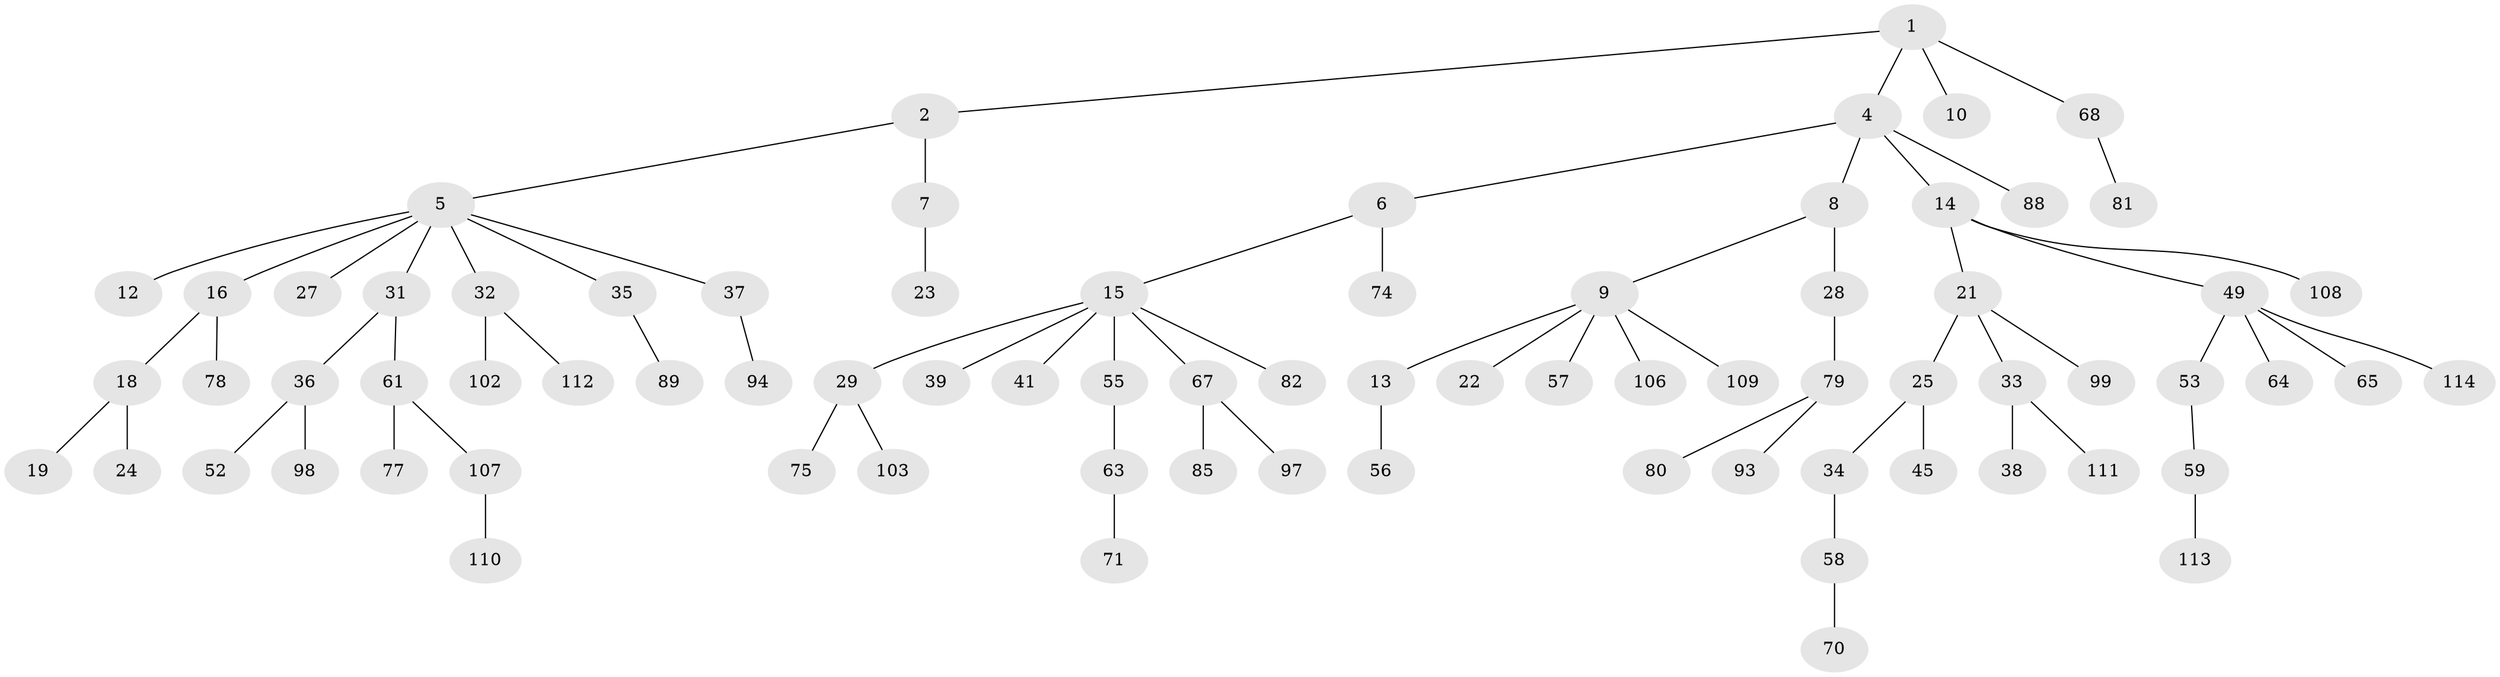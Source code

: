 // Generated by graph-tools (version 1.1) at 2025/52/02/27/25 19:52:13]
// undirected, 78 vertices, 77 edges
graph export_dot {
graph [start="1"]
  node [color=gray90,style=filled];
  1 [super="+17"];
  2 [super="+3"];
  4 [super="+26"];
  5 [super="+47"];
  6 [super="+76"];
  7 [super="+104"];
  8 [super="+20"];
  9 [super="+11"];
  10 [super="+73"];
  12 [super="+43"];
  13 [super="+40"];
  14 [super="+48"];
  15 [super="+30"];
  16 [super="+95"];
  18 [super="+83"];
  19 [super="+91"];
  21 [super="+84"];
  22 [super="+66"];
  23;
  24;
  25 [super="+90"];
  27 [super="+54"];
  28 [super="+72"];
  29 [super="+42"];
  31 [super="+60"];
  32 [super="+51"];
  33 [super="+44"];
  34;
  35 [super="+96"];
  36 [super="+69"];
  37 [super="+46"];
  38 [super="+50"];
  39;
  41;
  45;
  49 [super="+62"];
  52;
  53;
  55;
  56;
  57;
  58;
  59 [super="+87"];
  61 [super="+86"];
  63 [super="+100"];
  64;
  65;
  67 [super="+101"];
  68;
  70;
  71;
  74;
  75 [super="+105"];
  77;
  78;
  79 [super="+92"];
  80;
  81;
  82;
  85;
  88;
  89;
  93;
  94;
  97;
  98;
  99;
  102;
  103;
  106;
  107;
  108;
  109;
  110;
  111;
  112;
  113;
  114;
  1 -- 2;
  1 -- 4;
  1 -- 10;
  1 -- 68;
  2 -- 5;
  2 -- 7;
  4 -- 6;
  4 -- 8;
  4 -- 14;
  4 -- 88;
  5 -- 12;
  5 -- 16;
  5 -- 27;
  5 -- 31;
  5 -- 32;
  5 -- 35;
  5 -- 37;
  6 -- 15;
  6 -- 74;
  7 -- 23;
  8 -- 9;
  8 -- 28;
  9 -- 13;
  9 -- 106;
  9 -- 109;
  9 -- 22;
  9 -- 57;
  13 -- 56;
  14 -- 21;
  14 -- 49;
  14 -- 108;
  15 -- 29;
  15 -- 39;
  15 -- 67;
  15 -- 41;
  15 -- 82;
  15 -- 55;
  16 -- 18;
  16 -- 78;
  18 -- 19;
  18 -- 24;
  21 -- 25;
  21 -- 33;
  21 -- 99;
  25 -- 34;
  25 -- 45;
  28 -- 79;
  29 -- 103;
  29 -- 75;
  31 -- 36;
  31 -- 61;
  32 -- 112;
  32 -- 102;
  33 -- 38;
  33 -- 111;
  34 -- 58;
  35 -- 89;
  36 -- 52;
  36 -- 98;
  37 -- 94;
  49 -- 53;
  49 -- 64;
  49 -- 65;
  49 -- 114;
  53 -- 59;
  55 -- 63;
  58 -- 70;
  59 -- 113;
  61 -- 77;
  61 -- 107;
  63 -- 71;
  67 -- 85;
  67 -- 97;
  68 -- 81;
  79 -- 80;
  79 -- 93;
  107 -- 110;
}
